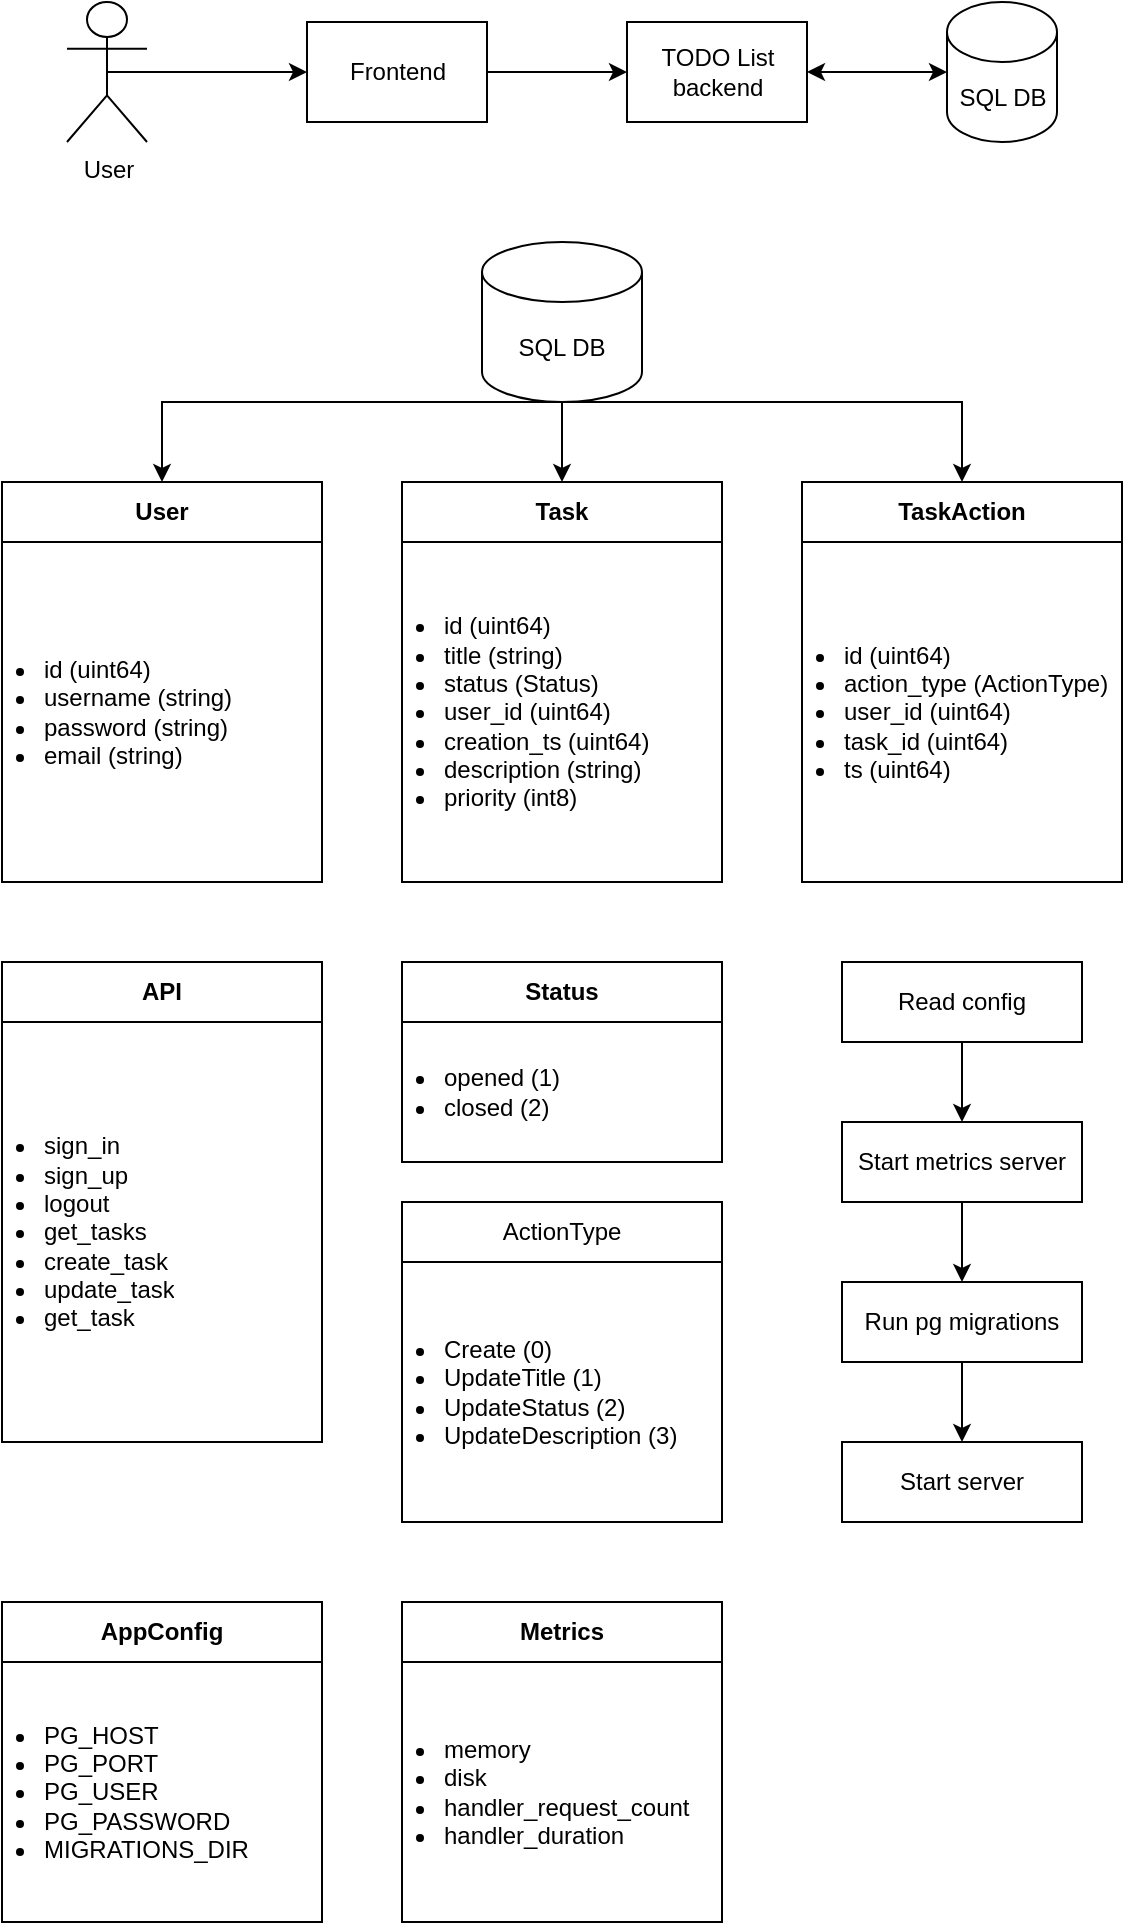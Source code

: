 <mxfile>
    <diagram name="Page-1" id="DJ6BKbwurpMSxT_SNm8M">
        <mxGraphModel dx="1253" dy="947" grid="1" gridSize="10" guides="1" tooltips="1" connect="1" arrows="1" fold="1" page="1" pageScale="1" pageWidth="850" pageHeight="1100" math="0" shadow="0">
            <root>
                <mxCell id="0"/>
                <mxCell id="1" parent="0"/>
                <mxCell id="Fuuw-LEFtnRcxWhnYX9C-4" value="&lt;b&gt;User&lt;/b&gt;" style="swimlane;fontStyle=0;childLayout=stackLayout;horizontal=1;startSize=30;horizontalStack=0;resizeParent=1;resizeParentMax=0;resizeLast=0;collapsible=1;marginBottom=0;whiteSpace=wrap;html=1;" parent="1" vertex="1">
                    <mxGeometry x="120" y="280" width="160" height="200" as="geometry"/>
                </mxCell>
                <mxCell id="Fuuw-LEFtnRcxWhnYX9C-7" value="&lt;ul style=&quot;padding-left: 15px; padding-bottom: 0px;&quot;&gt;&lt;li&gt;id (uint64)&lt;/li&gt;&lt;li&gt;username (string)&lt;/li&gt;&lt;li&gt;password (string)&lt;/li&gt;&lt;li&gt;email (string)&lt;/li&gt;&lt;/ul&gt;" style="text;strokeColor=none;fillColor=none;align=left;verticalAlign=middle;spacingLeft=4;spacingRight=4;overflow=hidden;points=[[0,0.5],[1,0.5]];portConstraint=eastwest;rotatable=0;whiteSpace=wrap;html=1;" parent="Fuuw-LEFtnRcxWhnYX9C-4" vertex="1">
                    <mxGeometry y="30" width="160" height="170" as="geometry"/>
                </mxCell>
                <mxCell id="Fuuw-LEFtnRcxWhnYX9C-8" value="&lt;b&gt;Task&lt;/b&gt;" style="swimlane;fontStyle=0;childLayout=stackLayout;horizontal=1;startSize=30;horizontalStack=0;resizeParent=1;resizeParentMax=0;resizeLast=0;collapsible=1;marginBottom=0;whiteSpace=wrap;html=1;" parent="1" vertex="1">
                    <mxGeometry x="320" y="280" width="160" height="200" as="geometry"/>
                </mxCell>
                <mxCell id="Fuuw-LEFtnRcxWhnYX9C-9" value="&lt;ul style=&quot;padding-left: 15px; padding-bottom: 0px;&quot;&gt;&lt;li&gt;id (uint64)&lt;/li&gt;&lt;li&gt;title (string)&lt;/li&gt;&lt;li&gt;status (Status)&lt;/li&gt;&lt;li&gt;user_id (uint64)&lt;/li&gt;&lt;li&gt;creation_ts (uint64)&lt;/li&gt;&lt;li&gt;description (string)&lt;/li&gt;&lt;li&gt;priority (int8)&lt;/li&gt;&lt;/ul&gt;" style="text;strokeColor=none;fillColor=none;align=left;verticalAlign=middle;spacingLeft=4;spacingRight=4;overflow=hidden;points=[[0,0.5],[1,0.5]];portConstraint=eastwest;rotatable=0;whiteSpace=wrap;html=1;" parent="Fuuw-LEFtnRcxWhnYX9C-8" vertex="1">
                    <mxGeometry y="30" width="160" height="170" as="geometry"/>
                </mxCell>
                <mxCell id="Fuuw-LEFtnRcxWhnYX9C-10" value="SQL DB" style="shape=cylinder3;whiteSpace=wrap;html=1;boundedLbl=1;backgroundOutline=1;size=15;" parent="1" vertex="1">
                    <mxGeometry x="360" y="160" width="80" height="80" as="geometry"/>
                </mxCell>
                <mxCell id="Fuuw-LEFtnRcxWhnYX9C-11" value="" style="endArrow=classic;html=1;rounded=0;exitX=0.5;exitY=1;exitDx=0;exitDy=0;exitPerimeter=0;entryX=0.5;entryY=0;entryDx=0;entryDy=0;" parent="1" source="Fuuw-LEFtnRcxWhnYX9C-10" target="Fuuw-LEFtnRcxWhnYX9C-4" edge="1">
                    <mxGeometry width="50" height="50" relative="1" as="geometry">
                        <mxPoint x="540" y="330" as="sourcePoint"/>
                        <mxPoint x="240" y="280" as="targetPoint"/>
                        <Array as="points">
                            <mxPoint x="200" y="240"/>
                        </Array>
                    </mxGeometry>
                </mxCell>
                <mxCell id="Fuuw-LEFtnRcxWhnYX9C-13" value="" style="endArrow=classic;html=1;rounded=0;" parent="1" edge="1">
                    <mxGeometry width="50" height="50" relative="1" as="geometry">
                        <mxPoint x="400" y="240" as="sourcePoint"/>
                        <mxPoint x="400" y="280" as="targetPoint"/>
                        <Array as="points"/>
                    </mxGeometry>
                </mxCell>
                <mxCell id="Fuuw-LEFtnRcxWhnYX9C-15" value="" style="endArrow=classic;html=1;rounded=0;entryX=0.5;entryY=0;entryDx=0;entryDy=0;" parent="1" target="Fuuw-LEFtnRcxWhnYX9C-19" edge="1">
                    <mxGeometry width="50" height="50" relative="1" as="geometry">
                        <mxPoint x="400" y="240" as="sourcePoint"/>
                        <mxPoint x="560" y="280" as="targetPoint"/>
                        <Array as="points">
                            <mxPoint x="600" y="240"/>
                        </Array>
                    </mxGeometry>
                </mxCell>
                <mxCell id="Fuuw-LEFtnRcxWhnYX9C-19" value="&lt;b&gt;TaskAction&lt;/b&gt;" style="swimlane;fontStyle=0;childLayout=stackLayout;horizontal=1;startSize=30;horizontalStack=0;resizeParent=1;resizeParentMax=0;resizeLast=0;collapsible=1;marginBottom=0;whiteSpace=wrap;html=1;" parent="1" vertex="1">
                    <mxGeometry x="520" y="280" width="160" height="200" as="geometry"/>
                </mxCell>
                <mxCell id="Fuuw-LEFtnRcxWhnYX9C-20" value="&lt;ul style=&quot;padding-left: 15px; padding-bottom: 0px;&quot;&gt;&lt;li&gt;id (uint64)&lt;/li&gt;&lt;li&gt;action_type (ActionType)&lt;/li&gt;&lt;li&gt;user_id (uint64)&lt;/li&gt;&lt;li&gt;task_id (uint64)&lt;/li&gt;&lt;li&gt;ts (uint64)&lt;/li&gt;&lt;/ul&gt;" style="text;strokeColor=none;fillColor=none;align=left;verticalAlign=middle;spacingLeft=4;spacingRight=4;overflow=hidden;points=[[0,0.5],[1,0.5]];portConstraint=eastwest;rotatable=0;whiteSpace=wrap;html=1;" parent="Fuuw-LEFtnRcxWhnYX9C-19" vertex="1">
                    <mxGeometry y="30" width="160" height="170" as="geometry"/>
                </mxCell>
                <mxCell id="Fuuw-LEFtnRcxWhnYX9C-24" style="edgeStyle=orthogonalEdgeStyle;rounded=0;orthogonalLoop=1;jettySize=auto;html=1;exitX=0.5;exitY=0.5;exitDx=0;exitDy=0;exitPerimeter=0;" parent="1" source="Fuuw-LEFtnRcxWhnYX9C-21" edge="1">
                    <mxGeometry relative="1" as="geometry">
                        <mxPoint x="272.5" y="75" as="targetPoint"/>
                    </mxGeometry>
                </mxCell>
                <mxCell id="Fuuw-LEFtnRcxWhnYX9C-21" value="User" style="shape=umlActor;verticalLabelPosition=bottom;verticalAlign=top;html=1;outlineConnect=0;" parent="1" vertex="1">
                    <mxGeometry x="152.5" y="40" width="40" height="70" as="geometry"/>
                </mxCell>
                <mxCell id="Fuuw-LEFtnRcxWhnYX9C-26" style="edgeStyle=orthogonalEdgeStyle;rounded=0;orthogonalLoop=1;jettySize=auto;html=1;exitX=1;exitY=0.5;exitDx=0;exitDy=0;" parent="1" source="Fuuw-LEFtnRcxWhnYX9C-25" edge="1">
                    <mxGeometry relative="1" as="geometry">
                        <mxPoint x="432.5" y="75" as="targetPoint"/>
                    </mxGeometry>
                </mxCell>
                <mxCell id="Fuuw-LEFtnRcxWhnYX9C-25" value="Frontend" style="rounded=0;whiteSpace=wrap;html=1;" parent="1" vertex="1">
                    <mxGeometry x="272.5" y="50" width="90" height="50" as="geometry"/>
                </mxCell>
                <mxCell id="Fuuw-LEFtnRcxWhnYX9C-28" value="TODO List backend" style="rounded=0;whiteSpace=wrap;html=1;" parent="1" vertex="1">
                    <mxGeometry x="432.5" y="50" width="90" height="50" as="geometry"/>
                </mxCell>
                <mxCell id="Fuuw-LEFtnRcxWhnYX9C-29" value="" style="endArrow=classic;startArrow=classic;html=1;rounded=0;entryX=1;entryY=0.5;entryDx=0;entryDy=0;" parent="1" target="Fuuw-LEFtnRcxWhnYX9C-28" edge="1">
                    <mxGeometry width="50" height="50" relative="1" as="geometry">
                        <mxPoint x="592.5" y="75" as="sourcePoint"/>
                        <mxPoint x="552.5" y="90" as="targetPoint"/>
                    </mxGeometry>
                </mxCell>
                <mxCell id="Fuuw-LEFtnRcxWhnYX9C-30" value="SQL DB" style="shape=cylinder3;whiteSpace=wrap;html=1;boundedLbl=1;backgroundOutline=1;size=15;" parent="1" vertex="1">
                    <mxGeometry x="592.5" y="40" width="55" height="70" as="geometry"/>
                </mxCell>
                <mxCell id="2" value="&lt;b&gt;API&lt;/b&gt;" style="swimlane;fontStyle=0;childLayout=stackLayout;horizontal=1;startSize=30;horizontalStack=0;resizeParent=1;resizeParentMax=0;resizeLast=0;collapsible=1;marginBottom=0;whiteSpace=wrap;html=1;" parent="1" vertex="1">
                    <mxGeometry x="120" y="520" width="160" height="240" as="geometry"/>
                </mxCell>
                <mxCell id="3" value="&lt;ul style=&quot;padding-left: 15px; padding-bottom: 0px;&quot;&gt;&lt;li&gt;sign_in&lt;/li&gt;&lt;li&gt;sign_up&lt;/li&gt;&lt;li&gt;logout&lt;/li&gt;&lt;li&gt;get_tasks&lt;/li&gt;&lt;li&gt;create_task&lt;br&gt;&lt;/li&gt;&lt;li&gt;update_task&lt;br&gt;&lt;/li&gt;&lt;li&gt;get_task&lt;/li&gt;&lt;/ul&gt;" style="text;strokeColor=none;fillColor=none;align=left;verticalAlign=middle;spacingLeft=4;spacingRight=4;overflow=hidden;points=[[0,0.5],[1,0.5]];portConstraint=eastwest;rotatable=0;whiteSpace=wrap;html=1;" parent="2" vertex="1">
                    <mxGeometry y="30" width="160" height="210" as="geometry"/>
                </mxCell>
                <mxCell id="4" value="&lt;b&gt;Status&lt;/b&gt;" style="swimlane;fontStyle=0;childLayout=stackLayout;horizontal=1;startSize=30;horizontalStack=0;resizeParent=1;resizeParentMax=0;resizeLast=0;collapsible=1;marginBottom=0;whiteSpace=wrap;html=1;" parent="1" vertex="1">
                    <mxGeometry x="320" y="520" width="160" height="100" as="geometry"/>
                </mxCell>
                <mxCell id="5" value="&lt;ul style=&quot;padding-left: 15px; padding-bottom: 0px;&quot;&gt;&lt;li&gt;opened (1)&lt;/li&gt;&lt;li&gt;closed (2)&lt;/li&gt;&lt;/ul&gt;" style="text;strokeColor=none;fillColor=none;align=left;verticalAlign=middle;spacingLeft=4;spacingRight=4;overflow=hidden;points=[[0,0.5],[1,0.5]];portConstraint=eastwest;rotatable=0;whiteSpace=wrap;html=1;spacing=2;" parent="4" vertex="1">
                    <mxGeometry y="30" width="160" height="70" as="geometry"/>
                </mxCell>
                <mxCell id="6" value="&lt;span style=&quot;text-align: left;&quot;&gt;ActionType&lt;/span&gt;" style="swimlane;fontStyle=0;childLayout=stackLayout;horizontal=1;startSize=30;horizontalStack=0;resizeParent=1;resizeParentMax=0;resizeLast=0;collapsible=1;marginBottom=0;whiteSpace=wrap;html=1;" parent="1" vertex="1">
                    <mxGeometry x="320" y="640" width="160" height="160" as="geometry"/>
                </mxCell>
                <mxCell id="7" value="&lt;ul style=&quot;padding-left: 15px; padding-bottom: 0px;&quot;&gt;&lt;li&gt;Create (0)&lt;/li&gt;&lt;li&gt;UpdateTitle (1)&lt;/li&gt;&lt;li&gt;UpdateStatus (2)&lt;/li&gt;&lt;li&gt;UpdateDescription (3)&lt;/li&gt;&lt;/ul&gt;" style="text;strokeColor=none;fillColor=none;align=left;verticalAlign=middle;spacingLeft=4;spacingRight=4;overflow=hidden;points=[[0,0.5],[1,0.5]];portConstraint=eastwest;rotatable=0;whiteSpace=wrap;html=1;spacing=2;" parent="6" vertex="1">
                    <mxGeometry y="30" width="160" height="130" as="geometry"/>
                </mxCell>
                <mxCell id="11" value="&lt;span style=&quot;text-align: left;&quot;&gt;&lt;b&gt;AppConfig&lt;/b&gt;&lt;/span&gt;" style="swimlane;fontStyle=0;childLayout=stackLayout;horizontal=1;startSize=30;horizontalStack=0;resizeParent=1;resizeParentMax=0;resizeLast=0;collapsible=1;marginBottom=0;whiteSpace=wrap;html=1;" parent="1" vertex="1">
                    <mxGeometry x="120" y="840" width="160" height="160" as="geometry"/>
                </mxCell>
                <mxCell id="12" value="&lt;ul style=&quot;padding-left: 15px; padding-bottom: 0px;&quot;&gt;&lt;li&gt;PG_HOST&lt;/li&gt;&lt;li&gt;PG_PORT&lt;/li&gt;&lt;li&gt;PG_USER&lt;/li&gt;&lt;li&gt;PG_PASSWORD&lt;/li&gt;&lt;li&gt;MIGRATIONS_DIR&lt;/li&gt;&lt;/ul&gt;" style="text;strokeColor=none;fillColor=none;align=left;verticalAlign=middle;spacingLeft=4;spacingRight=4;overflow=hidden;points=[[0,0.5],[1,0.5]];portConstraint=eastwest;rotatable=0;whiteSpace=wrap;html=1;spacing=2;" parent="11" vertex="1">
                    <mxGeometry y="30" width="160" height="130" as="geometry"/>
                </mxCell>
                <mxCell id="15" value="Read config" style="rounded=0;whiteSpace=wrap;html=1;" parent="1" vertex="1">
                    <mxGeometry x="540" y="520" width="120" height="40" as="geometry"/>
                </mxCell>
                <mxCell id="16" value="" style="endArrow=classic;html=1;exitX=0.5;exitY=1;exitDx=0;exitDy=0;" parent="1" source="15" edge="1">
                    <mxGeometry width="50" height="50" relative="1" as="geometry">
                        <mxPoint x="630" y="620" as="sourcePoint"/>
                        <mxPoint x="600" y="600" as="targetPoint"/>
                    </mxGeometry>
                </mxCell>
                <mxCell id="17" value="Start metrics server" style="rounded=0;whiteSpace=wrap;html=1;" parent="1" vertex="1">
                    <mxGeometry x="540" y="600" width="120" height="40" as="geometry"/>
                </mxCell>
                <mxCell id="18" value="" style="endArrow=classic;html=1;exitX=0.5;exitY=1;exitDx=0;exitDy=0;" parent="1" source="17" edge="1">
                    <mxGeometry width="50" height="50" relative="1" as="geometry">
                        <mxPoint x="630" y="640" as="sourcePoint"/>
                        <mxPoint x="600" y="680" as="targetPoint"/>
                    </mxGeometry>
                </mxCell>
                <mxCell id="19" value="Run pg migrations" style="rounded=0;whiteSpace=wrap;html=1;" parent="1" vertex="1">
                    <mxGeometry x="540" y="680" width="120" height="40" as="geometry"/>
                </mxCell>
                <mxCell id="20" value="" style="endArrow=classic;html=1;exitX=0.5;exitY=1;exitDx=0;exitDy=0;" parent="1" source="19" target="21" edge="1">
                    <mxGeometry width="50" height="50" relative="1" as="geometry">
                        <mxPoint x="630" y="730" as="sourcePoint"/>
                        <mxPoint x="600" y="760" as="targetPoint"/>
                    </mxGeometry>
                </mxCell>
                <mxCell id="21" value="Start server" style="rounded=0;whiteSpace=wrap;html=1;" parent="1" vertex="1">
                    <mxGeometry x="540" y="760" width="120" height="40" as="geometry"/>
                </mxCell>
                <mxCell id="22" value="&lt;span style=&quot;text-align: left;&quot;&gt;&lt;b&gt;Metrics&lt;/b&gt;&lt;/span&gt;" style="swimlane;fontStyle=0;childLayout=stackLayout;horizontal=1;startSize=30;horizontalStack=0;resizeParent=1;resizeParentMax=0;resizeLast=0;collapsible=1;marginBottom=0;whiteSpace=wrap;html=1;" parent="1" vertex="1">
                    <mxGeometry x="320" y="840" width="160" height="160" as="geometry"/>
                </mxCell>
                <mxCell id="23" value="&lt;ul style=&quot;padding-left: 15px; padding-bottom: 0px;&quot;&gt;&lt;li&gt;memory&lt;/li&gt;&lt;li&gt;disk&lt;/li&gt;&lt;li&gt;handler_request_count&lt;/li&gt;&lt;li&gt;handler_duration&lt;/li&gt;&lt;/ul&gt;" style="text;strokeColor=none;fillColor=none;align=left;verticalAlign=middle;spacingLeft=4;spacingRight=4;overflow=hidden;points=[[0,0.5],[1,0.5]];portConstraint=eastwest;rotatable=0;whiteSpace=wrap;html=1;spacing=2;" parent="22" vertex="1">
                    <mxGeometry y="30" width="160" height="130" as="geometry"/>
                </mxCell>
            </root>
        </mxGraphModel>
    </diagram>
</mxfile>
